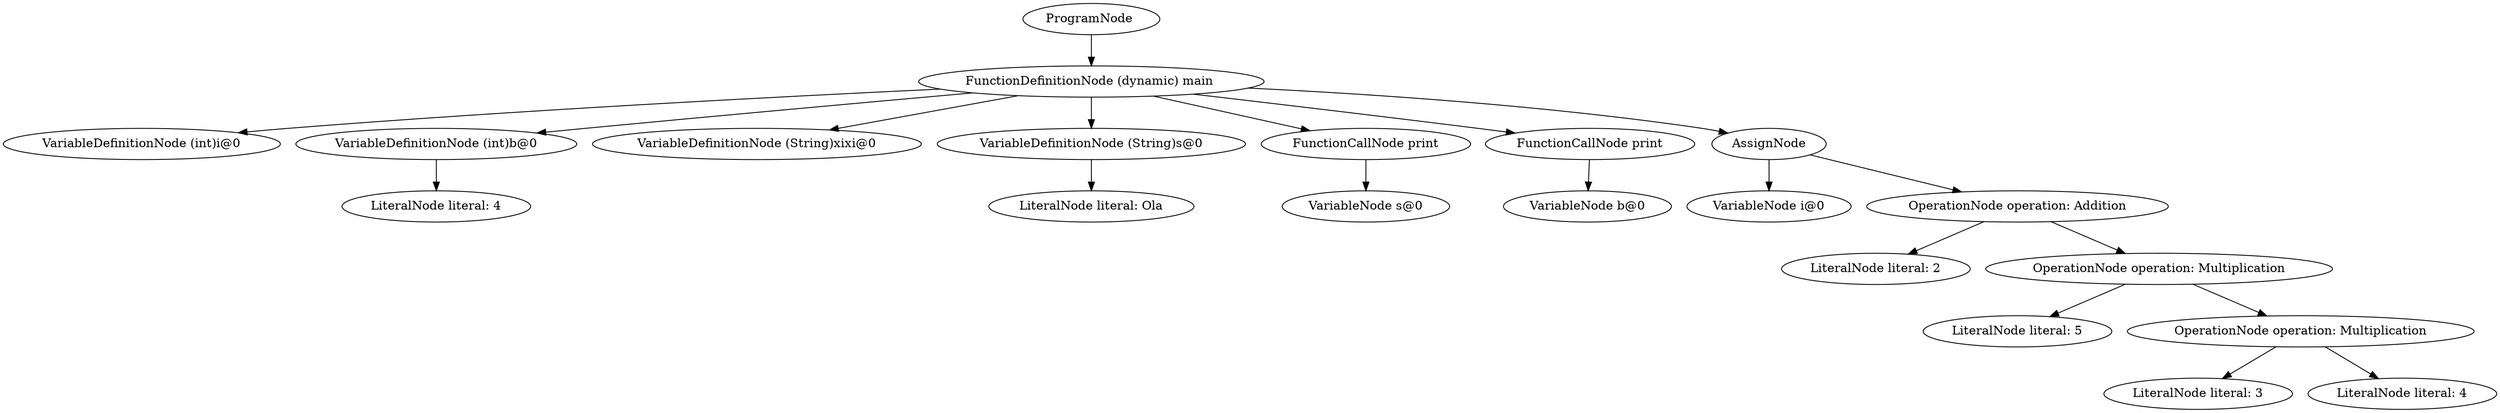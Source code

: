 digraph {
graph [ordering="out"];
node0[label="ProgramNode "];
node1[label="FunctionDefinitionNode (dynamic) main "];
node2[label="VariableDefinitionNode (int)i@0"];
node1 -> node2;
node3[label="VariableDefinitionNode (int)b@0"];
node4[label="LiteralNode literal: 4"];
node3 -> node4;
node1 -> node3;
node5[label="VariableDefinitionNode (String)xixi@0"];
node1 -> node5;
node6[label="VariableDefinitionNode (String)s@0"];
node7[label="LiteralNode literal: Ola"];
node6 -> node7;
node1 -> node6;
node8[label="FunctionCallNode print"];
node9[label="VariableNode s@0"];
node8 -> node9;
node1 -> node8;
node10[label="FunctionCallNode print"];
node11[label="VariableNode b@0"];
node10 -> node11;
node1 -> node10;
node12[label="AssignNode"];
node13[label="VariableNode i@0"];
node12 -> node13;
node14[label="OperationNode operation: Addition"];
node15[label="LiteralNode literal: 2"];
node14 -> node15;
node16[label="OperationNode operation: Multiplication"];
node17[label="LiteralNode literal: 5"];
node16 -> node17;
node18[label="OperationNode operation: Multiplication"];
node19[label="LiteralNode literal: 3"];
node18 -> node19;
node20[label="LiteralNode literal: 4"];
node18 -> node20;
node16 -> node18;
node14 -> node16;
node12 -> node14;
node1 -> node12;
node0 -> node1;
}
